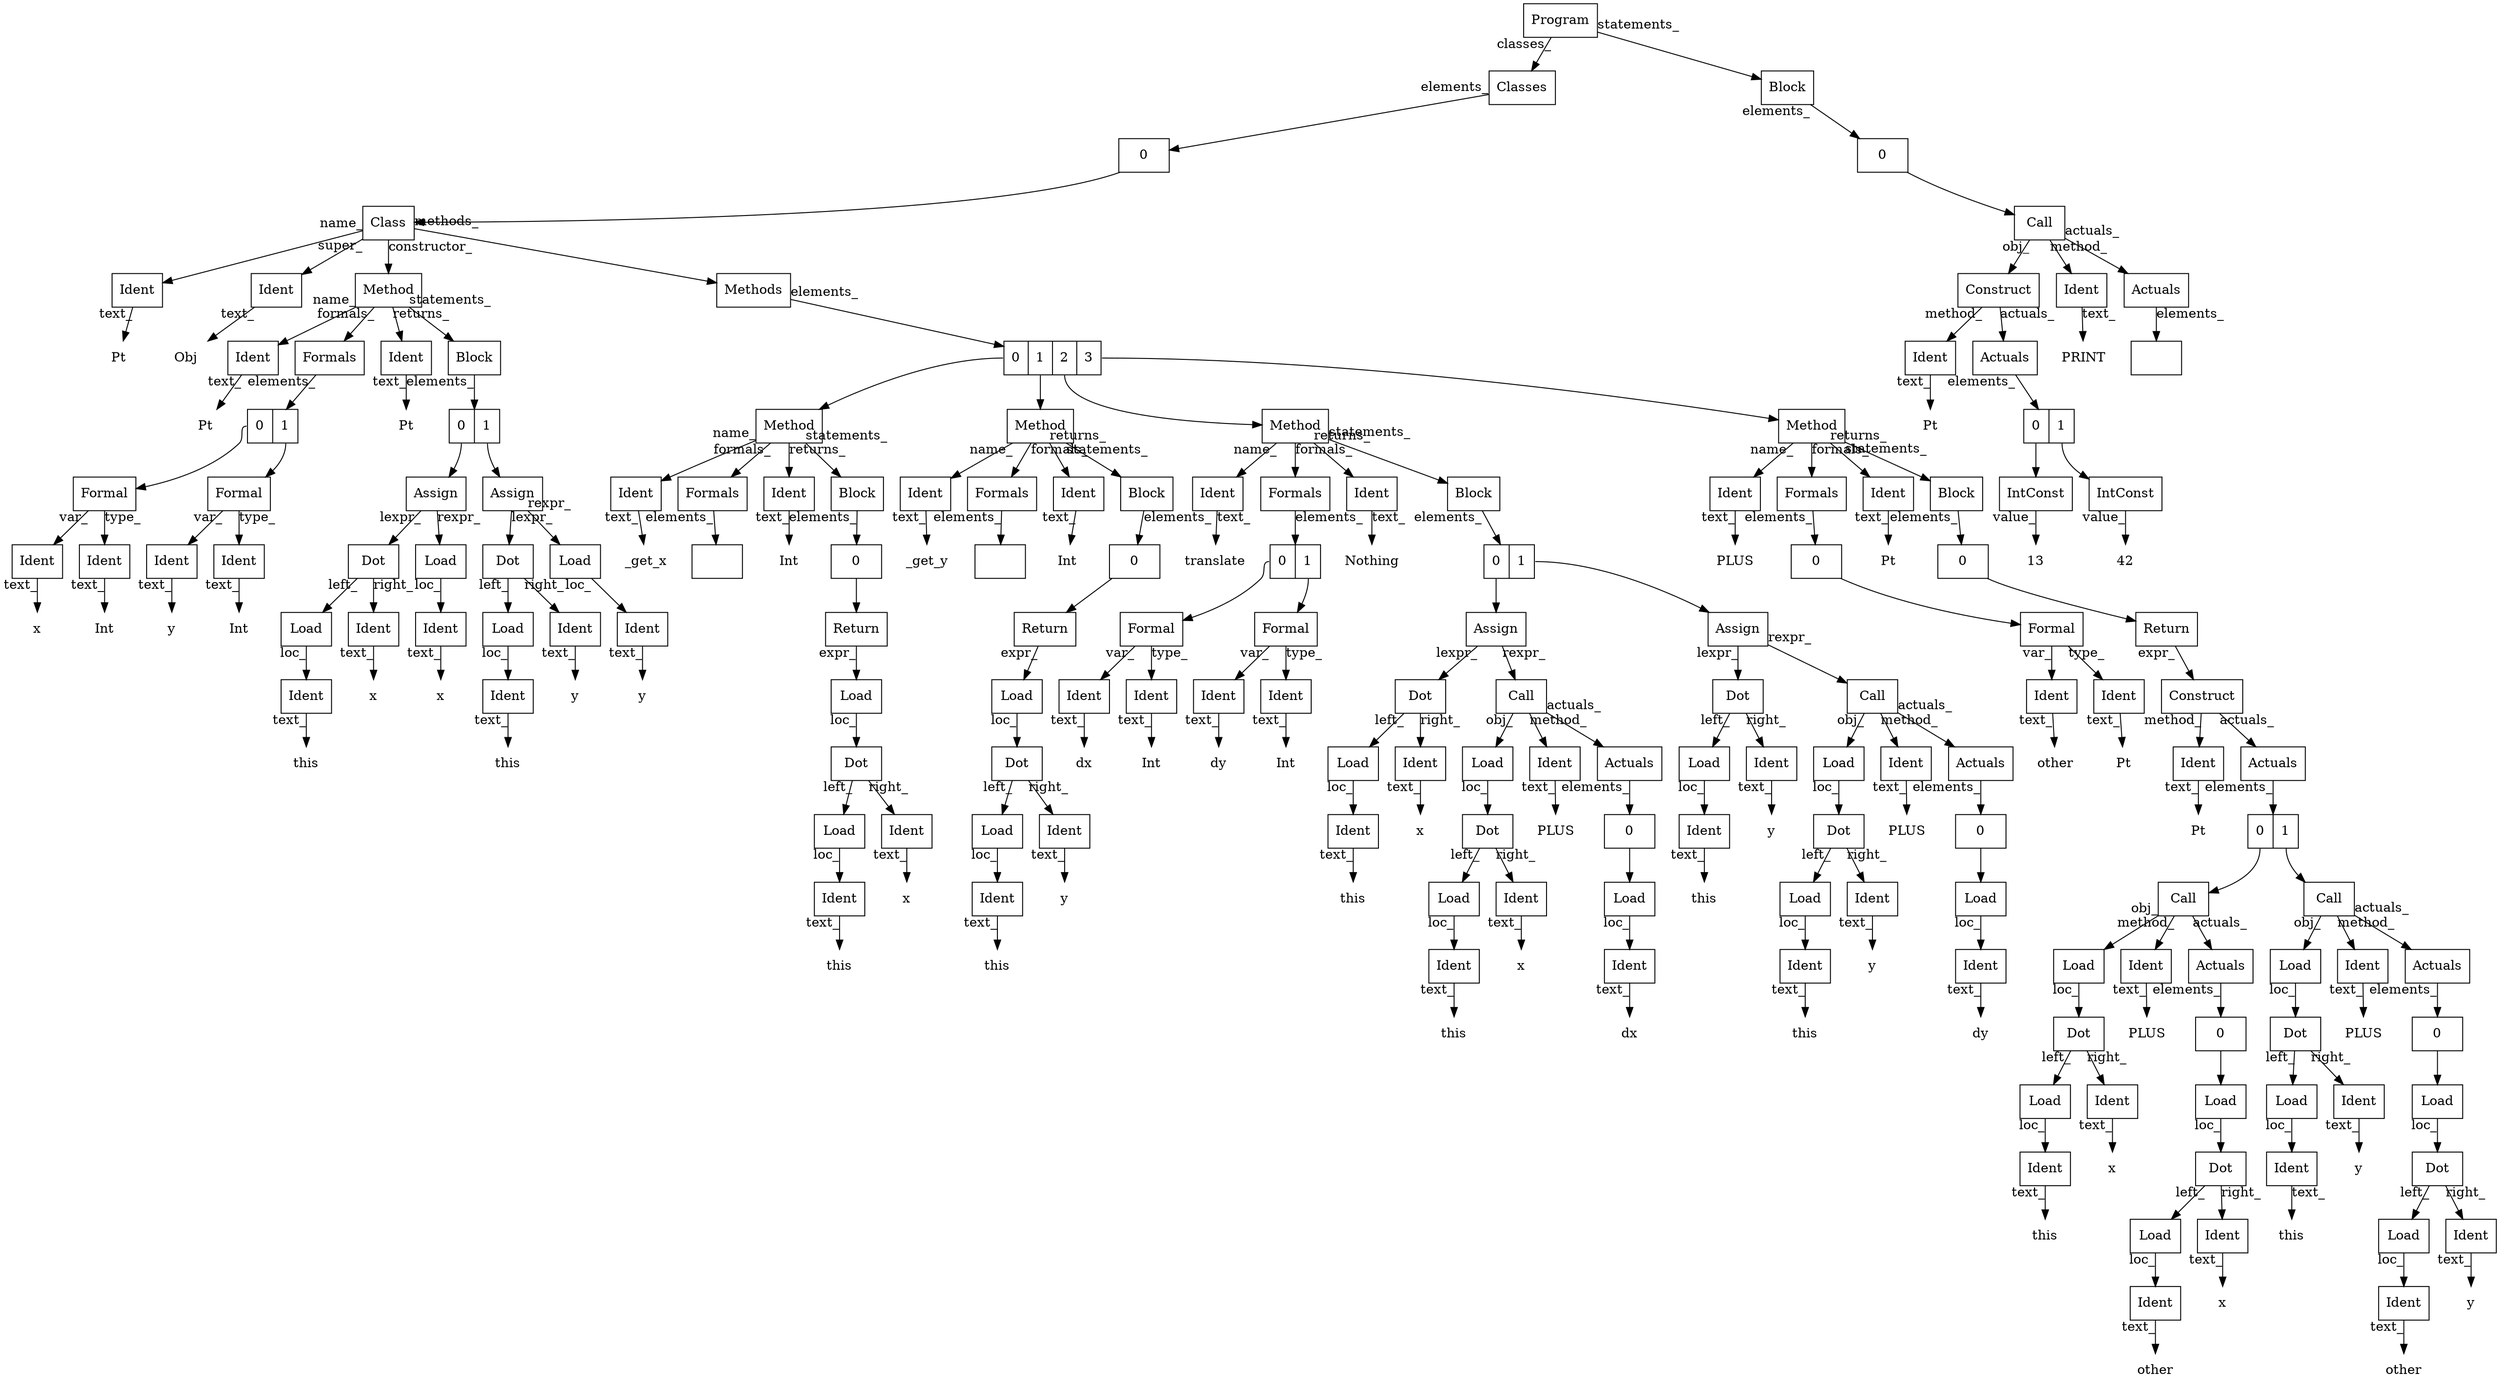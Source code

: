 digraph AST {
root[shape=box,label="Program"];
node_1[shape=box,label="Classes"];
node_2[shape=record,label="<e_0>0"];
node_3[shape=box,label="Class"];
node_4[shape=box,label="Ident"];
node_5[shape=plaintext,label="Pt"];
node_4 -> node_5 [taillabel="text_"];
node_3 -> node_4 [taillabel="name_"];
node_6[shape=box,label="Ident"];
node_7[shape=plaintext,label="Obj"];
node_6 -> node_7 [taillabel="text_"];
node_3 -> node_6 [taillabel="super_"];
node_8[shape=box,label="Method"];
node_9[shape=box,label="Ident"];
node_10[shape=plaintext,label="Pt"];
node_9 -> node_10 [taillabel="text_"];
node_8 -> node_9 [taillabel="name_"];
node_11[shape=box,label="Formals"];
node_12[shape=record,label="<e_0>0|<e_1>1"];
node_13[shape=box,label="Formal"];
node_14[shape=box,label="Ident"];
node_15[shape=plaintext,label="x"];
node_14 -> node_15 [taillabel="text_"];
node_13 -> node_14 [taillabel="var_"];
node_16[shape=box,label="Ident"];
node_17[shape=plaintext,label="Int"];
node_16 -> node_17 [taillabel="text_"];
node_13 -> node_16 [taillabel="type_"];
node_12:e_0 -> node_13;
node_18[shape=box,label="Formal"];
node_19[shape=box,label="Ident"];
node_20[shape=plaintext,label="y"];
node_19 -> node_20 [taillabel="text_"];
node_18 -> node_19 [taillabel="var_"];
node_21[shape=box,label="Ident"];
node_22[shape=plaintext,label="Int"];
node_21 -> node_22 [taillabel="text_"];
node_18 -> node_21 [taillabel="type_"];
node_12:e_1 -> node_18;
node_11 -> node_12 [taillabel="elements_"];
node_8 -> node_11 [taillabel="formals_"];
node_23[shape=box,label="Ident"];
node_24[shape=plaintext,label="Pt"];
node_23 -> node_24 [taillabel="text_"];
node_8 -> node_23 [taillabel="returns_"];
node_25[shape=box,label="Block"];
node_26[shape=record,label="<e_0>0|<e_1>1"];
node_27[shape=box,label="Assign"];
node_28[shape=box,label="Dot"];
node_29[shape=box,label="Load"];
node_30[shape=box,label="Ident"];
node_31[shape=plaintext,label="this"];
node_30 -> node_31 [taillabel="text_"];
node_29 -> node_30 [taillabel="loc_"];
node_28 -> node_29 [taillabel="left_"];
node_32[shape=box,label="Ident"];
node_33[shape=plaintext,label="x"];
node_32 -> node_33 [taillabel="text_"];
node_28 -> node_32 [taillabel="right_"];
node_27 -> node_28 [taillabel="lexpr_"];
node_34[shape=box,label="Load"];
node_35[shape=box,label="Ident"];
node_36[shape=plaintext,label="x"];
node_35 -> node_36 [taillabel="text_"];
node_34 -> node_35 [taillabel="loc_"];
node_27 -> node_34 [taillabel="rexpr_"];
node_26:e_0 -> node_27;
node_37[shape=box,label="Assign"];
node_38[shape=box,label="Dot"];
node_39[shape=box,label="Load"];
node_40[shape=box,label="Ident"];
node_41[shape=plaintext,label="this"];
node_40 -> node_41 [taillabel="text_"];
node_39 -> node_40 [taillabel="loc_"];
node_38 -> node_39 [taillabel="left_"];
node_42[shape=box,label="Ident"];
node_43[shape=plaintext,label="y"];
node_42 -> node_43 [taillabel="text_"];
node_38 -> node_42 [taillabel="right_"];
node_37 -> node_38 [taillabel="lexpr_"];
node_44[shape=box,label="Load"];
node_45[shape=box,label="Ident"];
node_46[shape=plaintext,label="y"];
node_45 -> node_46 [taillabel="text_"];
node_44 -> node_45 [taillabel="loc_"];
node_37 -> node_44 [taillabel="rexpr_"];
node_26:e_1 -> node_37;
node_25 -> node_26 [taillabel="elements_"];
node_8 -> node_25 [taillabel="statements_"];
node_3 -> node_8 [taillabel="constructor_"];
node_47[shape=box,label="Methods"];
node_48[shape=record,label="<e_0>0|<e_1>1|<e_2>2|<e_3>3"];
node_49[shape=box,label="Method"];
node_50[shape=box,label="Ident"];
node_51[shape=plaintext,label="_get_x"];
node_50 -> node_51 [taillabel="text_"];
node_49 -> node_50 [taillabel="name_"];
node_52[shape=box,label="Formals"];
node_53[shape=record,label=""];
node_52 -> node_53 [taillabel="elements_"];
node_49 -> node_52 [taillabel="formals_"];
node_54[shape=box,label="Ident"];
node_55[shape=plaintext,label="Int"];
node_54 -> node_55 [taillabel="text_"];
node_49 -> node_54 [taillabel="returns_"];
node_56[shape=box,label="Block"];
node_57[shape=record,label="<e_0>0"];
node_58[shape=box,label="Return"];
node_59[shape=box,label="Load"];
node_60[shape=box,label="Dot"];
node_61[shape=box,label="Load"];
node_62[shape=box,label="Ident"];
node_63[shape=plaintext,label="this"];
node_62 -> node_63 [taillabel="text_"];
node_61 -> node_62 [taillabel="loc_"];
node_60 -> node_61 [taillabel="left_"];
node_64[shape=box,label="Ident"];
node_65[shape=plaintext,label="x"];
node_64 -> node_65 [taillabel="text_"];
node_60 -> node_64 [taillabel="right_"];
node_59 -> node_60 [taillabel="loc_"];
node_58 -> node_59 [taillabel="expr_"];
node_57:e_0 -> node_58;
node_56 -> node_57 [taillabel="elements_"];
node_49 -> node_56 [taillabel="statements_"];
node_48:e_0 -> node_49;
node_66[shape=box,label="Method"];
node_67[shape=box,label="Ident"];
node_68[shape=plaintext,label="_get_y"];
node_67 -> node_68 [taillabel="text_"];
node_66 -> node_67 [taillabel="name_"];
node_69[shape=box,label="Formals"];
node_70[shape=record,label=""];
node_69 -> node_70 [taillabel="elements_"];
node_66 -> node_69 [taillabel="formals_"];
node_71[shape=box,label="Ident"];
node_72[shape=plaintext,label="Int"];
node_71 -> node_72 [taillabel="text_"];
node_66 -> node_71 [taillabel="returns_"];
node_73[shape=box,label="Block"];
node_74[shape=record,label="<e_0>0"];
node_75[shape=box,label="Return"];
node_76[shape=box,label="Load"];
node_77[shape=box,label="Dot"];
node_78[shape=box,label="Load"];
node_79[shape=box,label="Ident"];
node_80[shape=plaintext,label="this"];
node_79 -> node_80 [taillabel="text_"];
node_78 -> node_79 [taillabel="loc_"];
node_77 -> node_78 [taillabel="left_"];
node_81[shape=box,label="Ident"];
node_82[shape=plaintext,label="y"];
node_81 -> node_82 [taillabel="text_"];
node_77 -> node_81 [taillabel="right_"];
node_76 -> node_77 [taillabel="loc_"];
node_75 -> node_76 [taillabel="expr_"];
node_74:e_0 -> node_75;
node_73 -> node_74 [taillabel="elements_"];
node_66 -> node_73 [taillabel="statements_"];
node_48:e_1 -> node_66;
node_83[shape=box,label="Method"];
node_84[shape=box,label="Ident"];
node_85[shape=plaintext,label="translate"];
node_84 -> node_85 [taillabel="text_"];
node_83 -> node_84 [taillabel="name_"];
node_86[shape=box,label="Formals"];
node_87[shape=record,label="<e_0>0|<e_1>1"];
node_88[shape=box,label="Formal"];
node_89[shape=box,label="Ident"];
node_90[shape=plaintext,label="dx"];
node_89 -> node_90 [taillabel="text_"];
node_88 -> node_89 [taillabel="var_"];
node_91[shape=box,label="Ident"];
node_92[shape=plaintext,label="Int"];
node_91 -> node_92 [taillabel="text_"];
node_88 -> node_91 [taillabel="type_"];
node_87:e_0 -> node_88;
node_93[shape=box,label="Formal"];
node_94[shape=box,label="Ident"];
node_95[shape=plaintext,label="dy"];
node_94 -> node_95 [taillabel="text_"];
node_93 -> node_94 [taillabel="var_"];
node_96[shape=box,label="Ident"];
node_97[shape=plaintext,label="Int"];
node_96 -> node_97 [taillabel="text_"];
node_93 -> node_96 [taillabel="type_"];
node_87:e_1 -> node_93;
node_86 -> node_87 [taillabel="elements_"];
node_83 -> node_86 [taillabel="formals_"];
node_98[shape=box,label="Ident"];
node_99[shape=plaintext,label="Nothing"];
node_98 -> node_99 [taillabel="text_"];
node_83 -> node_98 [taillabel="returns_"];
node_100[shape=box,label="Block"];
node_101[shape=record,label="<e_0>0|<e_1>1"];
node_102[shape=box,label="Assign"];
node_103[shape=box,label="Dot"];
node_104[shape=box,label="Load"];
node_105[shape=box,label="Ident"];
node_106[shape=plaintext,label="this"];
node_105 -> node_106 [taillabel="text_"];
node_104 -> node_105 [taillabel="loc_"];
node_103 -> node_104 [taillabel="left_"];
node_107[shape=box,label="Ident"];
node_108[shape=plaintext,label="x"];
node_107 -> node_108 [taillabel="text_"];
node_103 -> node_107 [taillabel="right_"];
node_102 -> node_103 [taillabel="lexpr_"];
node_109[shape=box,label="Call"];
node_110[shape=box,label="Load"];
node_111[shape=box,label="Dot"];
node_112[shape=box,label="Load"];
node_113[shape=box,label="Ident"];
node_114[shape=plaintext,label="this"];
node_113 -> node_114 [taillabel="text_"];
node_112 -> node_113 [taillabel="loc_"];
node_111 -> node_112 [taillabel="left_"];
node_115[shape=box,label="Ident"];
node_116[shape=plaintext,label="x"];
node_115 -> node_116 [taillabel="text_"];
node_111 -> node_115 [taillabel="right_"];
node_110 -> node_111 [taillabel="loc_"];
node_109 -> node_110 [taillabel="obj_"];
node_117[shape=box,label="Ident"];
node_118[shape=plaintext,label="PLUS"];
node_117 -> node_118 [taillabel="text_"];
node_109 -> node_117 [taillabel="method_"];
node_119[shape=box,label="Actuals"];
node_120[shape=record,label="<e_0>0"];
node_121[shape=box,label="Load"];
node_122[shape=box,label="Ident"];
node_123[shape=plaintext,label="dx"];
node_122 -> node_123 [taillabel="text_"];
node_121 -> node_122 [taillabel="loc_"];
node_120:e_0 -> node_121;
node_119 -> node_120 [taillabel="elements_"];
node_109 -> node_119 [taillabel="actuals_"];
node_102 -> node_109 [taillabel="rexpr_"];
node_101:e_0 -> node_102;
node_124[shape=box,label="Assign"];
node_125[shape=box,label="Dot"];
node_126[shape=box,label="Load"];
node_127[shape=box,label="Ident"];
node_128[shape=plaintext,label="this"];
node_127 -> node_128 [taillabel="text_"];
node_126 -> node_127 [taillabel="loc_"];
node_125 -> node_126 [taillabel="left_"];
node_129[shape=box,label="Ident"];
node_130[shape=plaintext,label="y"];
node_129 -> node_130 [taillabel="text_"];
node_125 -> node_129 [taillabel="right_"];
node_124 -> node_125 [taillabel="lexpr_"];
node_131[shape=box,label="Call"];
node_132[shape=box,label="Load"];
node_133[shape=box,label="Dot"];
node_134[shape=box,label="Load"];
node_135[shape=box,label="Ident"];
node_136[shape=plaintext,label="this"];
node_135 -> node_136 [taillabel="text_"];
node_134 -> node_135 [taillabel="loc_"];
node_133 -> node_134 [taillabel="left_"];
node_137[shape=box,label="Ident"];
node_138[shape=plaintext,label="y"];
node_137 -> node_138 [taillabel="text_"];
node_133 -> node_137 [taillabel="right_"];
node_132 -> node_133 [taillabel="loc_"];
node_131 -> node_132 [taillabel="obj_"];
node_139[shape=box,label="Ident"];
node_140[shape=plaintext,label="PLUS"];
node_139 -> node_140 [taillabel="text_"];
node_131 -> node_139 [taillabel="method_"];
node_141[shape=box,label="Actuals"];
node_142[shape=record,label="<e_0>0"];
node_143[shape=box,label="Load"];
node_144[shape=box,label="Ident"];
node_145[shape=plaintext,label="dy"];
node_144 -> node_145 [taillabel="text_"];
node_143 -> node_144 [taillabel="loc_"];
node_142:e_0 -> node_143;
node_141 -> node_142 [taillabel="elements_"];
node_131 -> node_141 [taillabel="actuals_"];
node_124 -> node_131 [taillabel="rexpr_"];
node_101:e_1 -> node_124;
node_100 -> node_101 [taillabel="elements_"];
node_83 -> node_100 [taillabel="statements_"];
node_48:e_2 -> node_83;
node_146[shape=box,label="Method"];
node_147[shape=box,label="Ident"];
node_148[shape=plaintext,label="PLUS"];
node_147 -> node_148 [taillabel="text_"];
node_146 -> node_147 [taillabel="name_"];
node_149[shape=box,label="Formals"];
node_150[shape=record,label="<e_0>0"];
node_151[shape=box,label="Formal"];
node_152[shape=box,label="Ident"];
node_153[shape=plaintext,label="other"];
node_152 -> node_153 [taillabel="text_"];
node_151 -> node_152 [taillabel="var_"];
node_154[shape=box,label="Ident"];
node_155[shape=plaintext,label="Pt"];
node_154 -> node_155 [taillabel="text_"];
node_151 -> node_154 [taillabel="type_"];
node_150:e_0 -> node_151;
node_149 -> node_150 [taillabel="elements_"];
node_146 -> node_149 [taillabel="formals_"];
node_156[shape=box,label="Ident"];
node_157[shape=plaintext,label="Pt"];
node_156 -> node_157 [taillabel="text_"];
node_146 -> node_156 [taillabel="returns_"];
node_158[shape=box,label="Block"];
node_159[shape=record,label="<e_0>0"];
node_160[shape=box,label="Return"];
node_161[shape=box,label="Construct"];
node_162[shape=box,label="Ident"];
node_163[shape=plaintext,label="Pt"];
node_162 -> node_163 [taillabel="text_"];
node_161 -> node_162 [taillabel="method_"];
node_164[shape=box,label="Actuals"];
node_165[shape=record,label="<e_0>0|<e_1>1"];
node_166[shape=box,label="Call"];
node_167[shape=box,label="Load"];
node_168[shape=box,label="Dot"];
node_169[shape=box,label="Load"];
node_170[shape=box,label="Ident"];
node_171[shape=plaintext,label="this"];
node_170 -> node_171 [taillabel="text_"];
node_169 -> node_170 [taillabel="loc_"];
node_168 -> node_169 [taillabel="left_"];
node_172[shape=box,label="Ident"];
node_173[shape=plaintext,label="x"];
node_172 -> node_173 [taillabel="text_"];
node_168 -> node_172 [taillabel="right_"];
node_167 -> node_168 [taillabel="loc_"];
node_166 -> node_167 [taillabel="obj_"];
node_174[shape=box,label="Ident"];
node_175[shape=plaintext,label="PLUS"];
node_174 -> node_175 [taillabel="text_"];
node_166 -> node_174 [taillabel="method_"];
node_176[shape=box,label="Actuals"];
node_177[shape=record,label="<e_0>0"];
node_178[shape=box,label="Load"];
node_179[shape=box,label="Dot"];
node_180[shape=box,label="Load"];
node_181[shape=box,label="Ident"];
node_182[shape=plaintext,label="other"];
node_181 -> node_182 [taillabel="text_"];
node_180 -> node_181 [taillabel="loc_"];
node_179 -> node_180 [taillabel="left_"];
node_183[shape=box,label="Ident"];
node_184[shape=plaintext,label="x"];
node_183 -> node_184 [taillabel="text_"];
node_179 -> node_183 [taillabel="right_"];
node_178 -> node_179 [taillabel="loc_"];
node_177:e_0 -> node_178;
node_176 -> node_177 [taillabel="elements_"];
node_166 -> node_176 [taillabel="actuals_"];
node_165:e_0 -> node_166;
node_185[shape=box,label="Call"];
node_186[shape=box,label="Load"];
node_187[shape=box,label="Dot"];
node_188[shape=box,label="Load"];
node_189[shape=box,label="Ident"];
node_190[shape=plaintext,label="this"];
node_189 -> node_190 [taillabel="text_"];
node_188 -> node_189 [taillabel="loc_"];
node_187 -> node_188 [taillabel="left_"];
node_191[shape=box,label="Ident"];
node_192[shape=plaintext,label="y"];
node_191 -> node_192 [taillabel="text_"];
node_187 -> node_191 [taillabel="right_"];
node_186 -> node_187 [taillabel="loc_"];
node_185 -> node_186 [taillabel="obj_"];
node_193[shape=box,label="Ident"];
node_194[shape=plaintext,label="PLUS"];
node_193 -> node_194 [taillabel="text_"];
node_185 -> node_193 [taillabel="method_"];
node_195[shape=box,label="Actuals"];
node_196[shape=record,label="<e_0>0"];
node_197[shape=box,label="Load"];
node_198[shape=box,label="Dot"];
node_199[shape=box,label="Load"];
node_200[shape=box,label="Ident"];
node_201[shape=plaintext,label="other"];
node_200 -> node_201 [taillabel="text_"];
node_199 -> node_200 [taillabel="loc_"];
node_198 -> node_199 [taillabel="left_"];
node_202[shape=box,label="Ident"];
node_203[shape=plaintext,label="y"];
node_202 -> node_203 [taillabel="text_"];
node_198 -> node_202 [taillabel="right_"];
node_197 -> node_198 [taillabel="loc_"];
node_196:e_0 -> node_197;
node_195 -> node_196 [taillabel="elements_"];
node_185 -> node_195 [taillabel="actuals_"];
node_165:e_1 -> node_185;
node_164 -> node_165 [taillabel="elements_"];
node_161 -> node_164 [taillabel="actuals_"];
node_160 -> node_161 [taillabel="expr_"];
node_159:e_0 -> node_160;
node_158 -> node_159 [taillabel="elements_"];
node_146 -> node_158 [taillabel="statements_"];
node_48:e_3 -> node_146;
node_47 -> node_48 [taillabel="elements_"];
node_3 -> node_47 [taillabel="methods_"];
node_2:e_0 -> node_3;
node_1 -> node_2 [taillabel="elements_"];
root -> node_1 [taillabel="classes_"];
node_204[shape=box,label="Block"];
node_205[shape=record,label="<e_0>0"];
node_206[shape=box,label="Call"];
node_207[shape=box,label="Construct"];
node_208[shape=box,label="Ident"];
node_209[shape=plaintext,label="Pt"];
node_208 -> node_209 [taillabel="text_"];
node_207 -> node_208 [taillabel="method_"];
node_210[shape=box,label="Actuals"];
node_211[shape=record,label="<e_0>0|<e_1>1"];
node_212[shape=box,label="IntConst"];
node_213[shape=plaintext,label="13"];
node_212 -> node_213 [taillabel="value_"];
node_211:e_0 -> node_212;
node_214[shape=box,label="IntConst"];
node_215[shape=plaintext,label="42"];
node_214 -> node_215 [taillabel="value_"];
node_211:e_1 -> node_214;
node_210 -> node_211 [taillabel="elements_"];
node_207 -> node_210 [taillabel="actuals_"];
node_206 -> node_207 [taillabel="obj_"];
node_216[shape=box,label="Ident"];
node_217[shape=plaintext,label="PRINT"];
node_216 -> node_217 [taillabel="text_"];
node_206 -> node_216 [taillabel="method_"];
node_218[shape=box,label="Actuals"];
node_219[shape=record,label=""];
node_218 -> node_219 [taillabel="elements_"];
node_206 -> node_218 [taillabel="actuals_"];
node_205:e_0 -> node_206;
node_204 -> node_205 [taillabel="elements_"];
root -> node_204 [taillabel="statements_"];
}

